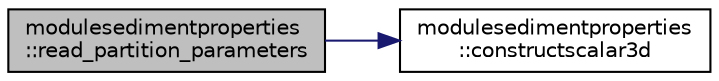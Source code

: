 digraph "modulesedimentproperties::read_partition_parameters"
{
 // LATEX_PDF_SIZE
  edge [fontname="Helvetica",fontsize="10",labelfontname="Helvetica",labelfontsize="10"];
  node [fontname="Helvetica",fontsize="10",shape=record];
  rankdir="LR";
  Node1 [label="modulesedimentproperties\l::read_partition_parameters",height=0.2,width=0.4,color="black", fillcolor="grey75", style="filled", fontcolor="black",tooltip=" "];
  Node1 -> Node2 [color="midnightblue",fontsize="10",style="solid",fontname="Helvetica"];
  Node2 [label="modulesedimentproperties\l::constructscalar3d",height=0.2,width=0.4,color="black", fillcolor="white", style="filled",URL="$namespacemodulesedimentproperties.html#a8f2d8b343c149475187c15596c0bde5e",tooltip=" "];
}
